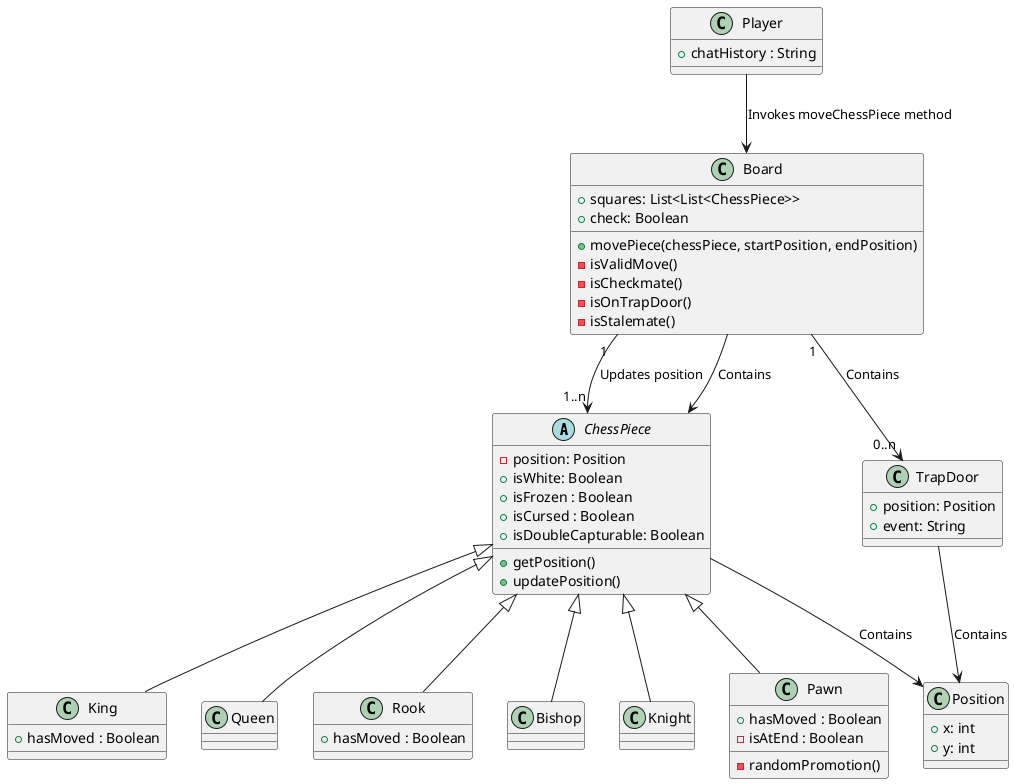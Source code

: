 @startuml
abstract class ChessPiece {
    - position: Position
    + isWhite: Boolean
    + isFrozen : Boolean
    + isCursed : Boolean
    + isDoubleCapturable: Boolean
    + getPosition()
    + updatePosition()
}

class Board {
    + squares: List<List<ChessPiece>>
    + check: Boolean
    + movePiece(chessPiece, startPosition, endPosition)
    - isValidMove()
    - isCheckmate()
    - isOnTrapDoor()
    - isStalemate()
}

class TrapDoor {
    + position: Position
    + event: String
}

class Position {
    + x: int
    + y: int
}

class King {
    + hasMoved : Boolean
}

class Queen {
}

class Rook {
    + hasMoved : Boolean 
}

class Bishop {
}

class Knight {
}

class Pawn {
    + hasMoved : Boolean
    - isAtEnd : Boolean
    - randomPromotion()
}

class Player {
    + chatHistory : String
}

Board "1" --> "1..n" ChessPiece : "Updates position" 
Board --> ChessPiece : "Contains"
Board "1" --> "0..n" TrapDoor : "Contains"
Player --> Board : "Invokes moveChessPiece method"
TrapDoor --> Position : "Contains"
ChessPiece --> Position : "Contains"

ChessPiece <|-- King
ChessPiece <|-- Queen
ChessPiece <|-- Rook
ChessPiece <|-- Bishop
ChessPiece <|-- Knight
ChessPiece <|-- Pawn

@enduml
